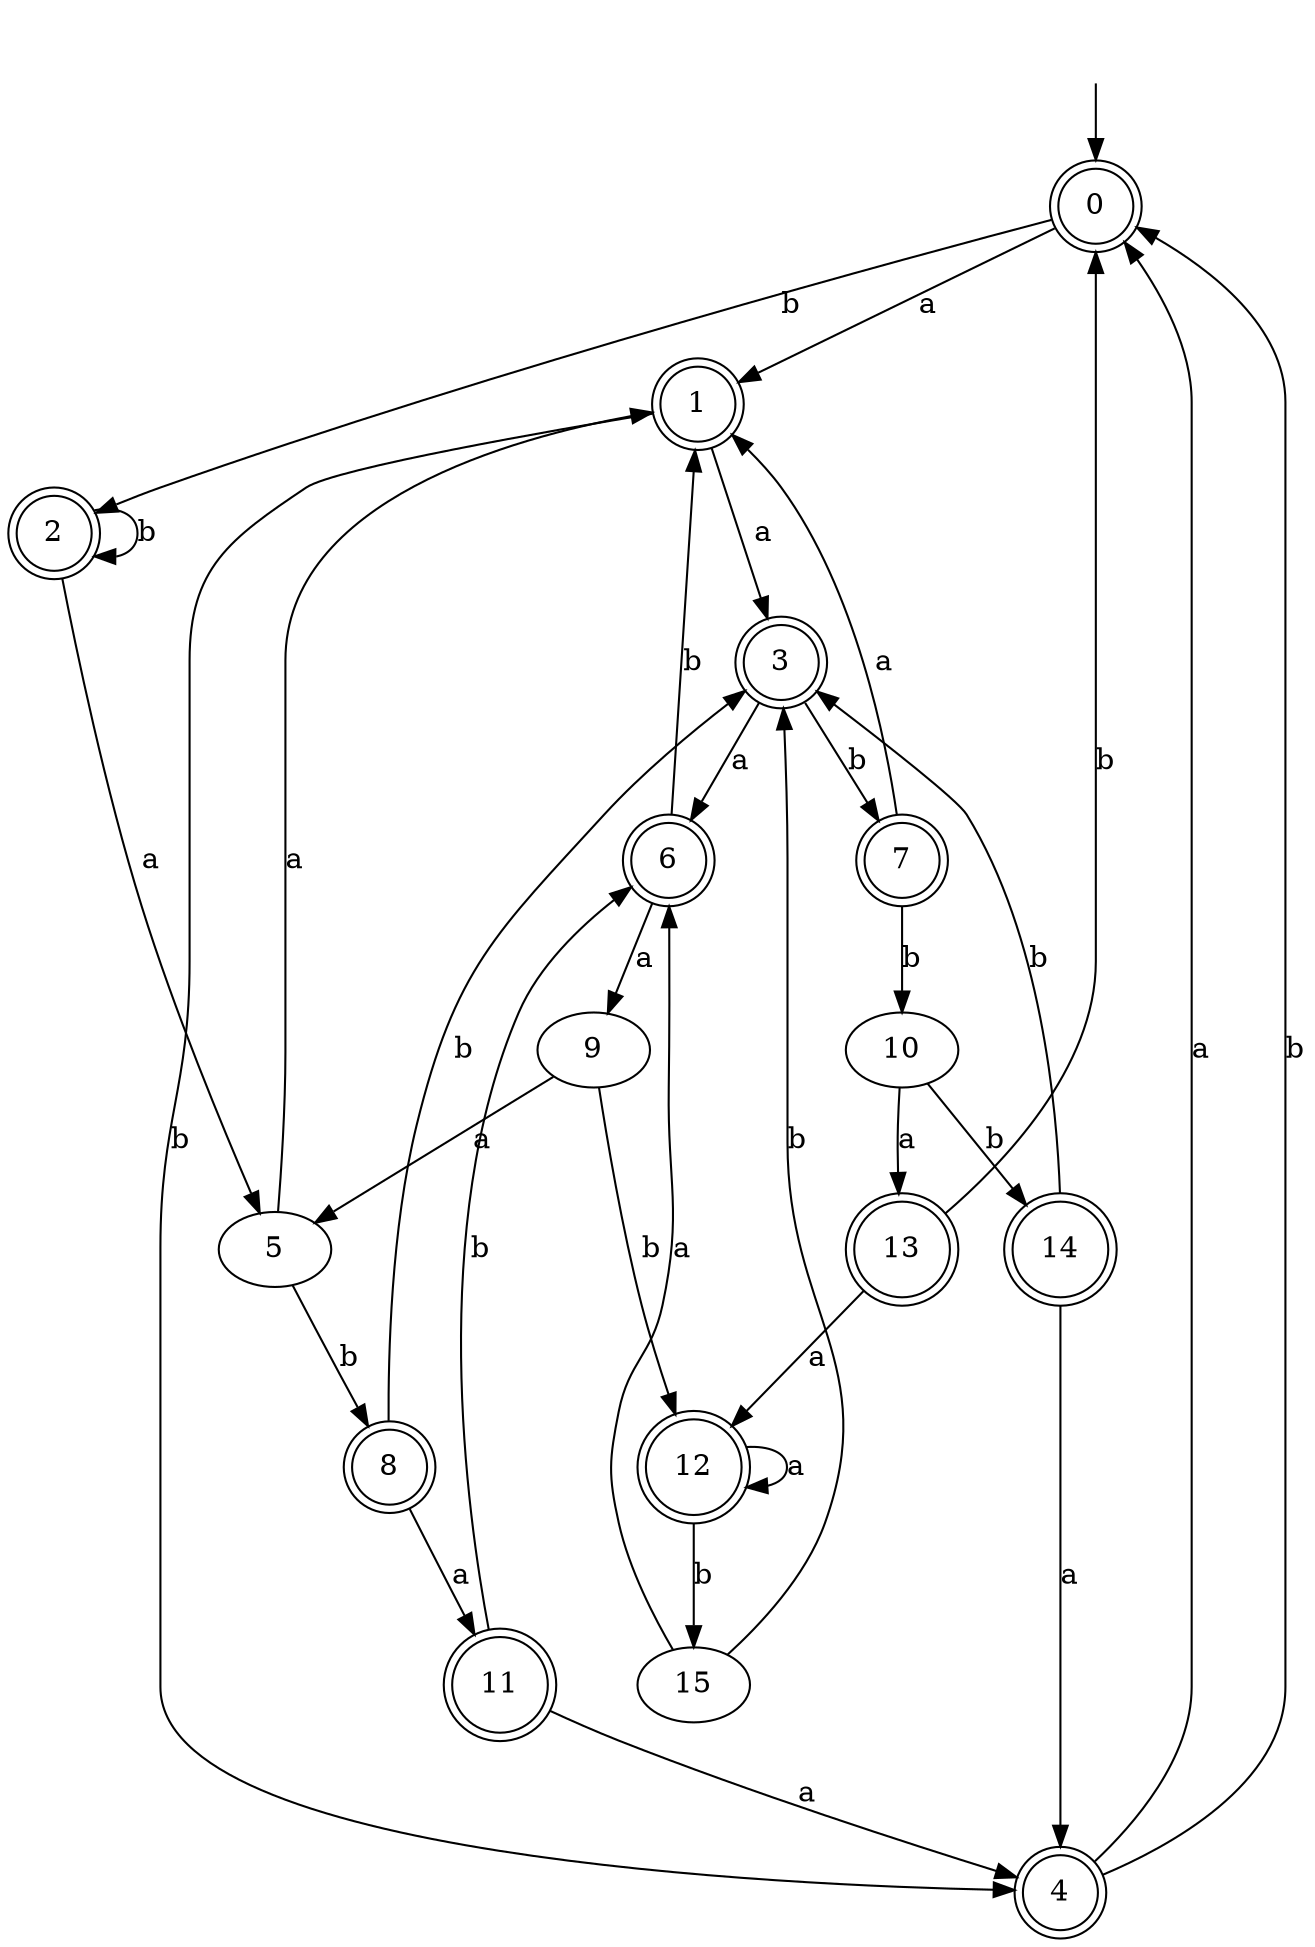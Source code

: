 digraph RandomDFA {
  __start0 [label="", shape=none];
  __start0 -> 0 [label=""];
  0 [shape=circle] [shape=doublecircle]
  0 -> 1 [label="a"]
  0 -> 2 [label="b"]
  1 [shape=doublecircle]
  1 -> 3 [label="a"]
  1 -> 4 [label="b"]
  2 [shape=doublecircle]
  2 -> 5 [label="a"]
  2 -> 2 [label="b"]
  3 [shape=doublecircle]
  3 -> 6 [label="a"]
  3 -> 7 [label="b"]
  4 [shape=doublecircle]
  4 -> 0 [label="a"]
  4 -> 0 [label="b"]
  5
  5 -> 1 [label="a"]
  5 -> 8 [label="b"]
  6 [shape=doublecircle]
  6 -> 9 [label="a"]
  6 -> 1 [label="b"]
  7 [shape=doublecircle]
  7 -> 1 [label="a"]
  7 -> 10 [label="b"]
  8 [shape=doublecircle]
  8 -> 11 [label="a"]
  8 -> 3 [label="b"]
  9
  9 -> 5 [label="a"]
  9 -> 12 [label="b"]
  10
  10 -> 13 [label="a"]
  10 -> 14 [label="b"]
  11 [shape=doublecircle]
  11 -> 4 [label="a"]
  11 -> 6 [label="b"]
  12 [shape=doublecircle]
  12 -> 12 [label="a"]
  12 -> 15 [label="b"]
  13 [shape=doublecircle]
  13 -> 12 [label="a"]
  13 -> 0 [label="b"]
  14 [shape=doublecircle]
  14 -> 4 [label="a"]
  14 -> 3 [label="b"]
  15
  15 -> 6 [label="a"]
  15 -> 3 [label="b"]
}
